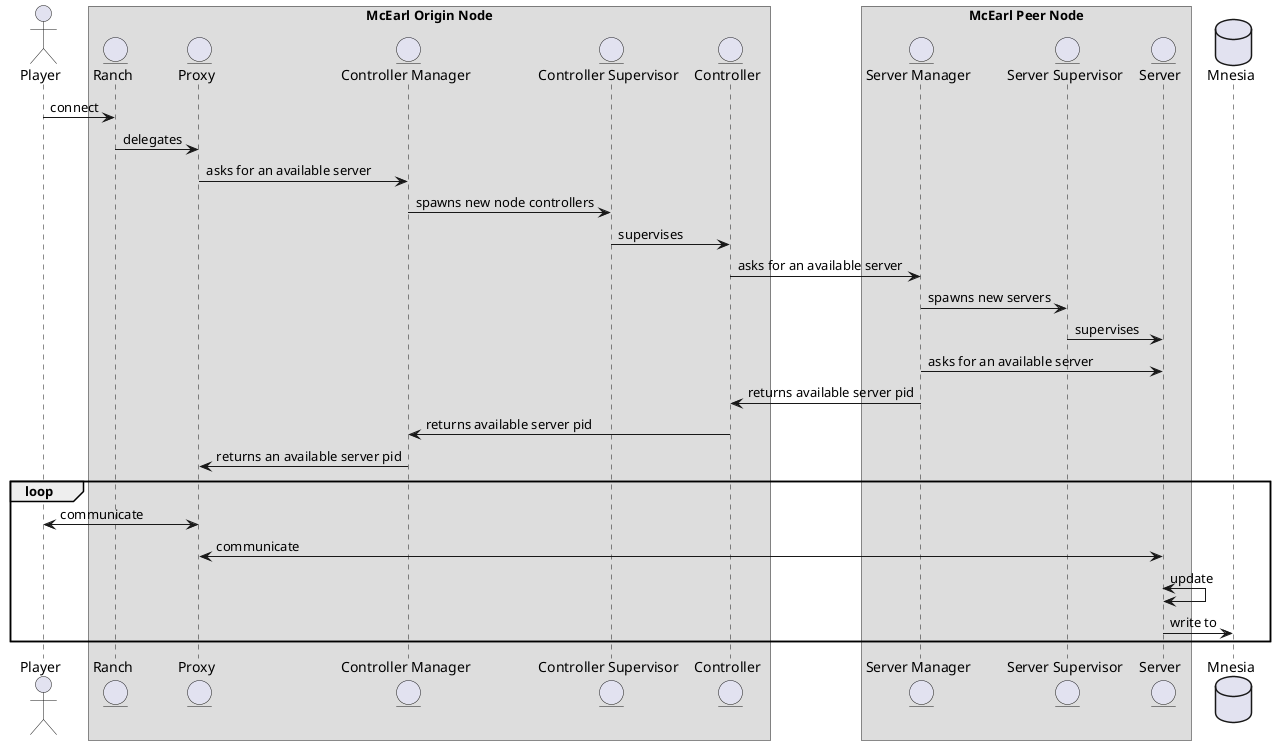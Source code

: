 @startuml

actor Player as player

box "McEarl Origin Node"
entity Ranch as ranch
entity Proxy as proxy
entity "Controller Manager" as controller_man
entity "Controller Supervisor" as controller_sup
entity Controller as controller
end box

box "McEarl Peer Node"
entity "Server Manager" as server_man
entity "Server Supervisor" as server_sup
entity Server as server
end box

database Mnesia as mnesia

player -> ranch : connect
ranch -> proxy : delegates
proxy -> controller_man : asks for an available server
controller_man -> controller_sup: spawns new node controllers
controller_sup -> controller : supervises
controller -> server_man : asks for an available server
server_man -> server_sup : spawns new servers
server_sup -> server: supervises
server_man -> server : asks for an available server
server_man -> controller: returns available server pid
controller -> controller_man: returns available server pid
controller_man -> proxy : returns an available server pid

loop
	player <-> proxy : communicate
	proxy <-> server : communicate
	server <-> server : update
	server -> mnesia : write to
end

@enduml
